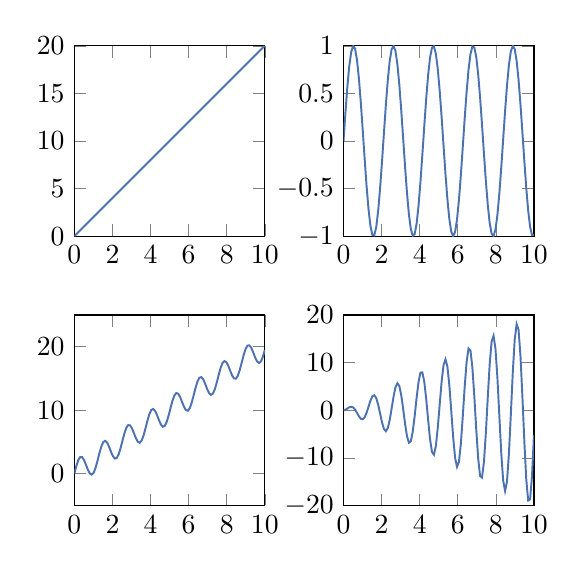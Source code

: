 % This file was created by matplotlib v0.1.0.
% Copyright (c) 2010--2014, Nico Schlömer <nico.schloemer@gmail.com>
% All rights reserved.
% 
% The lastest updates can be retrieved from
% 
% https://github.com/nschloe/matplotlib2tikz
% 
% where you can also submit bug reports and leavecomments.
% 
\begin{tikzpicture}

\definecolor{color0}{rgb}{0.298,0.447,0.69}

\begin{groupplot}[group style={group size=2 by 2}]
\nextgroupplot[
xmin=0, xmax=10,
ymin=0, ymax=20,
width=4cm,
height=4cm
]
\addplot [line width=0.7pt, color0]
coordinates {
(0,0)
(0.101,0.202)
(0.202,0.404)
(0.303,0.606)
(0.404,0.808)
(0.505,1.01)
(0.606,1.212)
(0.707,1.414)
(0.808,1.616)
(0.909,1.818)
(1.01,2.02)
(1.111,2.222)
(1.212,2.424)
(1.313,2.626)
(1.414,2.828)
(1.515,3.03)
(1.616,3.232)
(1.717,3.434)
(1.818,3.636)
(1.919,3.838)
(2.02,4.04)
(2.121,4.242)
(2.222,4.444)
(2.323,4.646)
(2.424,4.848)
(2.525,5.051)
(2.626,5.253)
(2.727,5.455)
(2.828,5.657)
(2.929,5.859)
(3.03,6.061)
(3.131,6.263)
(3.232,6.465)
(3.333,6.667)
(3.434,6.869)
(3.535,7.071)
(3.636,7.273)
(3.737,7.475)
(3.838,7.677)
(3.939,7.879)
(4.04,8.081)
(4.141,8.283)
(4.242,8.485)
(4.343,8.687)
(4.444,8.889)
(4.545,9.091)
(4.646,9.293)
(4.747,9.495)
(4.848,9.697)
(4.949,9.899)
(5.051,10.101)
(5.152,10.303)
(5.253,10.505)
(5.354,10.707)
(5.455,10.909)
(5.556,11.111)
(5.657,11.313)
(5.758,11.515)
(5.859,11.717)
(5.96,11.919)
(6.061,12.121)
(6.162,12.323)
(6.263,12.525)
(6.364,12.727)
(6.465,12.929)
(6.566,13.131)
(6.667,13.333)
(6.768,13.535)
(6.869,13.737)
(6.97,13.939)
(7.071,14.141)
(7.172,14.343)
(7.273,14.545)
(7.374,14.747)
(7.475,14.949)
(7.576,15.152)
(7.677,15.354)
(7.778,15.556)
(7.879,15.758)
(7.98,15.96)
(8.081,16.162)
(8.182,16.364)
(8.283,16.566)
(8.384,16.768)
(8.485,16.97)
(8.586,17.172)
(8.687,17.374)
(8.788,17.576)
(8.889,17.778)
(8.99,17.98)
(9.091,18.182)
(9.192,18.384)
(9.293,18.586)
(9.394,18.788)
(9.495,18.99)
(9.596,19.192)
(9.697,19.394)
(9.798,19.596)
(9.899,19.798)
(10,20)

};
\path [draw=white!15.0!black, fill opacity=0] (axis cs:13,20)--(axis cs:13,20);

\path [draw=white!15.0!black, fill opacity=0] (axis cs:10,13)--(axis cs:10,13);

\path [draw=white!15.0!black, fill opacity=0] (axis cs:13,0)--(axis cs:13,0);

\path [draw=white!15.0!black, fill opacity=0] (axis cs:0,13)--(axis cs:0,13);

\nextgroupplot[
xmin=0, xmax=10,
ymin=-1, ymax=1,
width=4cm,
height=4cm
]
\addplot [line width=0.7pt, color0]
coordinates {
(-3.553e-15,0)
(0.101,0.298)
(0.202,0.57)
(0.303,0.789)
(0.404,0.936)
(0.505,0.998)
(0.606,0.97)
(0.707,0.852)
(0.808,0.657)
(0.909,0.403)
(1.01,0.111)
(1.111,-0.191)
(1.212,-0.475)
(1.313,-0.716)
(1.414,-0.892)
(1.515,-0.986)
(1.616,-0.991)
(1.717,-0.905)
(1.818,-0.737)
(1.919,-0.502)
(2.02,-0.221)
(2.121,0.08)
(2.222,0.374)
(2.323,0.634)
(2.424,0.836)
(2.525,0.962)
(2.626,1.0)
(2.727,0.947)
(2.828,0.808)
(2.929,0.595)
(3.03,0.328)
(3.131,0.031)
(3.232,-0.269)
(3.333,-0.544)
(3.434,-0.77)
(3.535,-0.925)
(3.636,-0.996)
(3.737,-0.977)
(3.838,-0.868)
(3.939,-0.68)
(4.04,-0.431)
(4.141,-0.142)
(4.242,0.16)
(4.343,0.447)
(4.444,0.694)
(4.545,0.877)
(4.646,0.981)
(4.747,0.994)
(4.848,0.918)
(4.949,0.758)
(5.051,0.528)
(5.152,0.251)
(5.253,-0.05)
(5.354,-0.345)
(5.455,-0.61)
(5.556,-0.818)
(5.657,-0.953)
(5.758,-1.0)
(5.859,-0.956)
(5.96,-0.825)
(6.061,-0.619)
(6.162,-0.357)
(6.263,-0.062)
(6.364,0.239)
(6.465,0.518)
(6.566,0.75)
(6.667,0.913)
(6.768,0.993)
(6.869,0.983)
(6.97,0.883)
(7.071,0.703)
(7.172,0.458)
(7.273,0.172)
(7.374,-0.13)
(7.475,-0.42)
(7.576,-0.671)
(7.677,-0.862)
(7.778,-0.974)
(7.879,-0.997)
(7.98,-0.93)
(8.081,-0.777)
(8.182,-0.554)
(8.283,-0.28)
(8.384,0.019)
(8.485,0.316)
(8.586,0.585)
(8.687,0.8)
(8.788,0.943)
(8.889,0.999)
(8.99,0.965)
(9.091,0.842)
(9.192,0.643)
(9.293,0.385)
(9.394,0.092)
(9.495,-0.209)
(9.596,-0.491)
(9.697,-0.729)
(9.798,-0.9)
(9.899,-0.989)
(10,-0.988)

};
\path [draw=white!15.0!black, fill opacity=0] (axis cs:13,1)--(axis cs:13,1);

\path [draw=white!15.0!black, fill opacity=0] (axis cs:10,13)--(axis cs:10,13);

\path [draw=white!15.0!black, fill opacity=0] (axis cs:13,-1)--(axis cs:13,-1);

\path [draw=white!15.0!black, fill opacity=0] (axis cs:-3.553e-15,13)--(axis cs:-3.553e-15,13);

\nextgroupplot[
xmin=0, xmax=10,
ymin=-5, ymax=25,
width=4cm,
height=4cm
]
\addplot [line width=0.7pt, color0]
coordinates {
(0,0)
(0.101,1.17)
(0.202,2.098)
(0.303,2.603)
(0.404,2.609)
(0.505,2.166)
(0.606,1.434)
(0.707,0.647)
(0.808,0.051)
(0.909,-0.154)
(1.01,0.133)
(1.111,0.892)
(1.212,1.983)
(1.313,3.184)
(1.414,4.245)
(1.515,4.953)
(1.616,5.181)
(1.717,4.922)
(1.818,4.292)
(1.919,3.498)
(2.02,2.789)
(2.121,2.392)
(2.222,2.458)
(2.323,3.019)
(2.424,3.987)
(2.525,5.17)
(2.626,6.323)
(2.727,7.209)
(2.828,7.657)
(2.929,7.605)
(3.03,7.117)
(3.131,6.365)
(3.232,5.588)
(3.333,5.03)
(3.434,4.88)
(3.535,5.227)
(3.636,6.034)
(3.737,7.151)
(3.838,8.348)
(3.939,9.378)
(4.04,10.033)
(4.141,10.201)
(4.242,9.89)
(4.343,9.228)
(4.444,8.431)
(4.545,7.748)
(4.646,7.401)
(4.747,7.526)
(4.848,8.142)
(4.949,9.147)
(5.051,10.34)
(5.152,11.473)
(5.253,12.314)
(5.354,12.703)
(5.455,12.594)
(5.556,12.064)
(5.657,11.296)
(5.758,10.533)
(5.859,10.014)
(5.96,9.921)
(6.061,10.327)
(6.162,11.181)
(6.263,12.32)
(6.364,13.51)
(6.465,14.505)
(6.566,15.106)
(6.667,15.214)
(6.768,14.853)
(6.869,14.162)
(6.97,13.366)
(7.071,12.712)
(7.172,12.416)
(7.273,12.601)
(7.374,13.271)
(7.475,14.31)
(7.576,15.509)
(7.677,16.618)
(7.778,17.412)
(7.879,17.742)
(7.98,17.577)
(8.081,17.007)
(8.182,16.227)
(8.283,15.481)
(8.384,15.005)
(8.485,14.97)
(8.586,15.434)
(8.687,16.332)
(8.788,17.49)
(8.889,18.67)
(8.99,19.626)
(9.091,20.172)
(9.192,20.221)
(9.293,19.811)
(9.394,19.095)
(9.495,18.302)
(9.596,17.682)
(9.697,17.438)
(9.798,17.682)
(9.899,18.405)
(10,19.475)

};
\path [draw=white!15.0!black, fill opacity=0] (axis cs:13,25)--(axis cs:13,25);

\path [draw=white!15.0!black, fill opacity=0] (axis cs:10,13)--(axis cs:10,13);

\path [draw=white!15.0!black, fill opacity=0] (axis cs:13,-5)--(axis cs:13,-5);

\path [draw=white!15.0!black, fill opacity=0] (axis cs:0,13)--(axis cs:0,13);

\nextgroupplot[
xmin=0, xmax=10,
ymin=-20, ymax=20,
width=4cm,
height=4cm
]
\addplot [line width=0.7pt, color0]
coordinates {
(-3.553e-15,0)
(0.101,0.098)
(0.202,0.342)
(0.303,0.605)
(0.404,0.728)
(0.505,0.584)
(0.606,0.135)
(0.707,-0.543)
(0.808,-1.265)
(0.909,-1.793)
(1.01,-1.906)
(1.111,-1.478)
(1.212,-0.535)
(1.313,0.732)
(1.414,2.004)
(1.515,2.914)
(1.616,3.15)
(1.717,2.555)
(1.818,1.192)
(1.919,-0.654)
(2.02,-2.529)
(2.121,-3.925)
(2.222,-4.415)
(2.323,-3.78)
(2.424,-2.088)
(2.525,0.302)
(2.626,2.812)
(2.727,4.785)
(2.828,5.657)
(2.929,5.115)
(3.03,3.201)
(3.131,0.322)
(3.232,-2.833)
(3.333,-5.456)
(3.434,-6.829)
(3.535,-6.518)
(3.636,-4.503)
(3.737,-1.211)
(3.838,2.577)
(3.939,5.906)
(4.04,7.889)
(4.141,7.945)
(4.242,5.961)
(4.343,2.35)
(4.444,-2.036)
(4.545,-6.104)
(4.646,-8.793)
(4.747,-9.349)
(4.848,-7.537)
(4.949,-3.72)
(5.051,1.207)
(5.152,6.027)
(5.253,9.5)
(5.354,10.685)
(5.455,9.189)
(5.556,5.293)
(5.657,-0.096)
(5.758,-5.657)
(5.859,-9.976)
(5.96,-11.906)
(6.061,-10.873)
(6.162,-7.038)
(6.263,-1.285)
(6.364,4.983)
(6.465,10.186)
(6.566,12.967)
(6.667,12.54)
(6.768,8.916)
(6.869,2.919)
(6.97,-3.999)
(7.071,-10.105)
(7.172,-13.825)
(7.273,-14.145)
(7.374,-10.887)
(7.475,-4.779)
(7.576,2.708)
(7.677,9.711)
(7.778,14.44)
(7.879,15.637)
(7.98,12.904)
(8.081,6.835)
(8.182,-1.118)
(8.283,-8.987)
(8.384,-14.776)
(8.485,-16.968)
(8.586,-14.921)
(8.687,-9.051)
(8.788,-0.754)
(8.889,7.927)
(8.99,14.803)
(9.091,18.094)
(9.192,16.886)
(9.293,11.384)
(9.394,2.885)
(9.495,-6.527)
(9.596,-14.493)
(9.697,-18.969)
(9.798,-18.748)
(9.899,-13.79)
(10,-5.247)

};
\path [draw=white!15.0!black, fill opacity=0] (axis cs:13,20)--(axis cs:13,20);

\path [draw=white!15.0!black, fill opacity=0] (axis cs:10,13)--(axis cs:10,13);

\path [draw=white!15.0!black, fill opacity=0] (axis cs:13,-20)--(axis cs:13,-20);

\path [draw=white!15.0!black, fill opacity=0] (axis cs:-3.553e-15,13)--(axis cs:-3.553e-15,13);

\end{groupplot}

\end{tikzpicture}